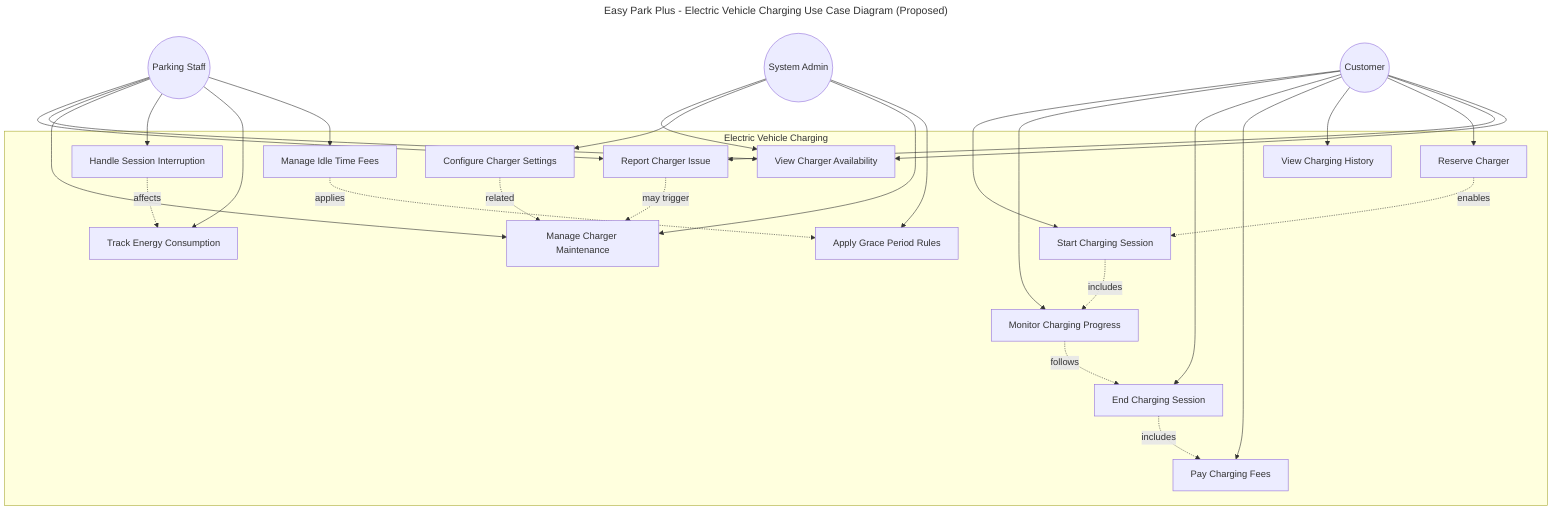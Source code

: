 ---
title: Easy Park Plus - Electric Vehicle Charging Use Case Diagram (Proposed)
---

graph TD
    Customer((Customer))
    Staff((Parking Staff))
    Admin((System Admin))
    
    subgraph "Electric Vehicle Charging"
        UC1[Start Charging Session]
        UC2[Monitor Charging Progress]
        UC3[End Charging Session]
        UC4[Pay Charging Fees]
        UC5[View Charging History]
        UC6[Reserve Charger]
        UC7[Report Charger Issue]
        UC8[View Charger Availability]
        UC9[Configure Charger Settings]
        UC10[Manage Charger Maintenance]
        UC11[Handle Session Interruption]
        UC12[Track Energy Consumption]
        UC13[Manage Idle Time Fees]
        UC14[Apply Grace Period Rules]
    end
    
    Customer --> UC1
    Customer --> UC2
    Customer --> UC3
    Customer --> UC4
    Customer --> UC5
    Customer --> UC6
    Customer --> UC7
    Customer --> UC8
    
    Staff --> UC7
    Staff --> UC8
    Staff --> UC10
    Staff --> UC11
    Staff --> UC12
    Staff --> UC13
    
    Admin --> UC8
    Admin --> UC9
    Admin --> UC10
    Admin --> UC14
    
    UC1 -.-> |includes| UC2
    UC2 -.-> |follows| UC3
    UC3 -.-> |includes| UC4
    UC6 -.-> |enables| UC1
    UC7 -.-> |may trigger| UC10
    UC9 -.-> |related| UC10
    UC11 -.-> |affects| UC12
    UC13 -.-> |applies| UC14